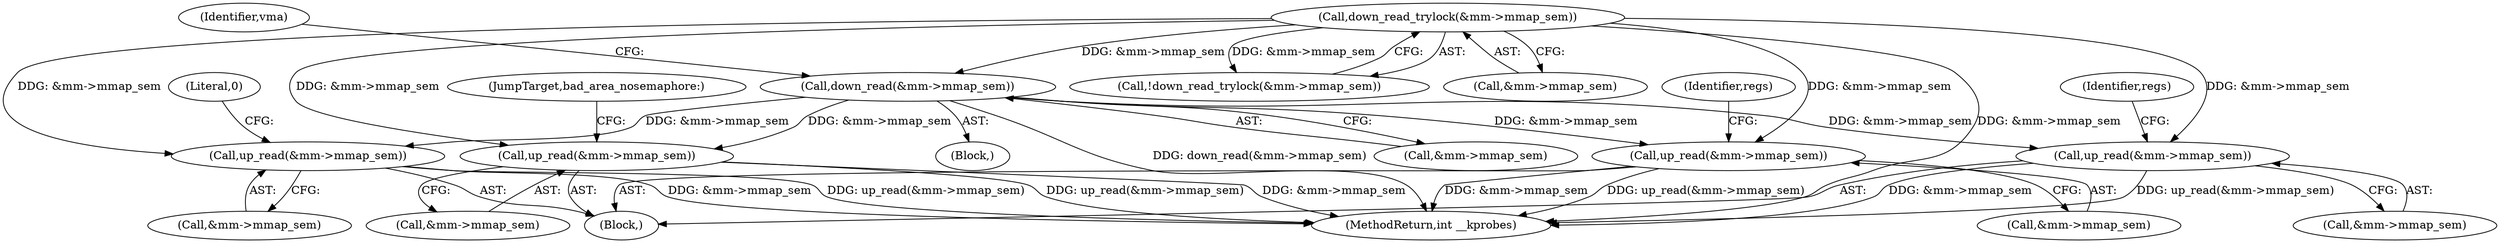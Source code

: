 digraph "0_linux_a8b0ca17b80e92faab46ee7179ba9e99ccb61233_20@API" {
"1000241" [label="(Call,down_read(&mm->mmap_sem))"];
"1000224" [label="(Call,down_read_trylock(&mm->mmap_sem))"];
"1000466" [label="(Call,up_read(&mm->mmap_sem))"];
"1000474" [label="(Call,up_read(&mm->mmap_sem))"];
"1000502" [label="(Call,up_read(&mm->mmap_sem))"];
"1000517" [label="(Call,up_read(&mm->mmap_sem))"];
"1000510" [label="(Identifier,regs)"];
"1000242" [label="(Call,&mm->mmap_sem)"];
"1000466" [label="(Call,up_read(&mm->mmap_sem))"];
"1000472" [label="(Literal,0)"];
"1000223" [label="(Call,!down_read_trylock(&mm->mmap_sem))"];
"1000467" [label="(Call,&mm->mmap_sem)"];
"1000517" [label="(Call,up_read(&mm->mmap_sem))"];
"1000475" [label="(Call,&mm->mmap_sem)"];
"1000229" [label="(Block,)"];
"1000557" [label="(MethodReturn,int __kprobes)"];
"1000479" [label="(JumpTarget,bad_area_nosemaphore:)"];
"1000225" [label="(Call,&mm->mmap_sem)"];
"1000125" [label="(Block,)"];
"1000241" [label="(Call,down_read(&mm->mmap_sem))"];
"1000524" [label="(Identifier,regs)"];
"1000247" [label="(Identifier,vma)"];
"1000224" [label="(Call,down_read_trylock(&mm->mmap_sem))"];
"1000474" [label="(Call,up_read(&mm->mmap_sem))"];
"1000502" [label="(Call,up_read(&mm->mmap_sem))"];
"1000503" [label="(Call,&mm->mmap_sem)"];
"1000518" [label="(Call,&mm->mmap_sem)"];
"1000241" -> "1000229"  [label="AST: "];
"1000241" -> "1000242"  [label="CFG: "];
"1000242" -> "1000241"  [label="AST: "];
"1000247" -> "1000241"  [label="CFG: "];
"1000241" -> "1000557"  [label="DDG: down_read(&mm->mmap_sem)"];
"1000224" -> "1000241"  [label="DDG: &mm->mmap_sem"];
"1000241" -> "1000466"  [label="DDG: &mm->mmap_sem"];
"1000241" -> "1000474"  [label="DDG: &mm->mmap_sem"];
"1000241" -> "1000502"  [label="DDG: &mm->mmap_sem"];
"1000241" -> "1000517"  [label="DDG: &mm->mmap_sem"];
"1000224" -> "1000223"  [label="AST: "];
"1000224" -> "1000225"  [label="CFG: "];
"1000225" -> "1000224"  [label="AST: "];
"1000223" -> "1000224"  [label="CFG: "];
"1000224" -> "1000557"  [label="DDG: &mm->mmap_sem"];
"1000224" -> "1000223"  [label="DDG: &mm->mmap_sem"];
"1000224" -> "1000466"  [label="DDG: &mm->mmap_sem"];
"1000224" -> "1000474"  [label="DDG: &mm->mmap_sem"];
"1000224" -> "1000502"  [label="DDG: &mm->mmap_sem"];
"1000224" -> "1000517"  [label="DDG: &mm->mmap_sem"];
"1000466" -> "1000125"  [label="AST: "];
"1000466" -> "1000467"  [label="CFG: "];
"1000467" -> "1000466"  [label="AST: "];
"1000472" -> "1000466"  [label="CFG: "];
"1000466" -> "1000557"  [label="DDG: &mm->mmap_sem"];
"1000466" -> "1000557"  [label="DDG: up_read(&mm->mmap_sem)"];
"1000474" -> "1000125"  [label="AST: "];
"1000474" -> "1000475"  [label="CFG: "];
"1000475" -> "1000474"  [label="AST: "];
"1000479" -> "1000474"  [label="CFG: "];
"1000474" -> "1000557"  [label="DDG: up_read(&mm->mmap_sem)"];
"1000474" -> "1000557"  [label="DDG: &mm->mmap_sem"];
"1000502" -> "1000125"  [label="AST: "];
"1000502" -> "1000503"  [label="CFG: "];
"1000503" -> "1000502"  [label="AST: "];
"1000510" -> "1000502"  [label="CFG: "];
"1000502" -> "1000557"  [label="DDG: &mm->mmap_sem"];
"1000502" -> "1000557"  [label="DDG: up_read(&mm->mmap_sem)"];
"1000517" -> "1000125"  [label="AST: "];
"1000517" -> "1000518"  [label="CFG: "];
"1000518" -> "1000517"  [label="AST: "];
"1000524" -> "1000517"  [label="CFG: "];
"1000517" -> "1000557"  [label="DDG: &mm->mmap_sem"];
"1000517" -> "1000557"  [label="DDG: up_read(&mm->mmap_sem)"];
}
